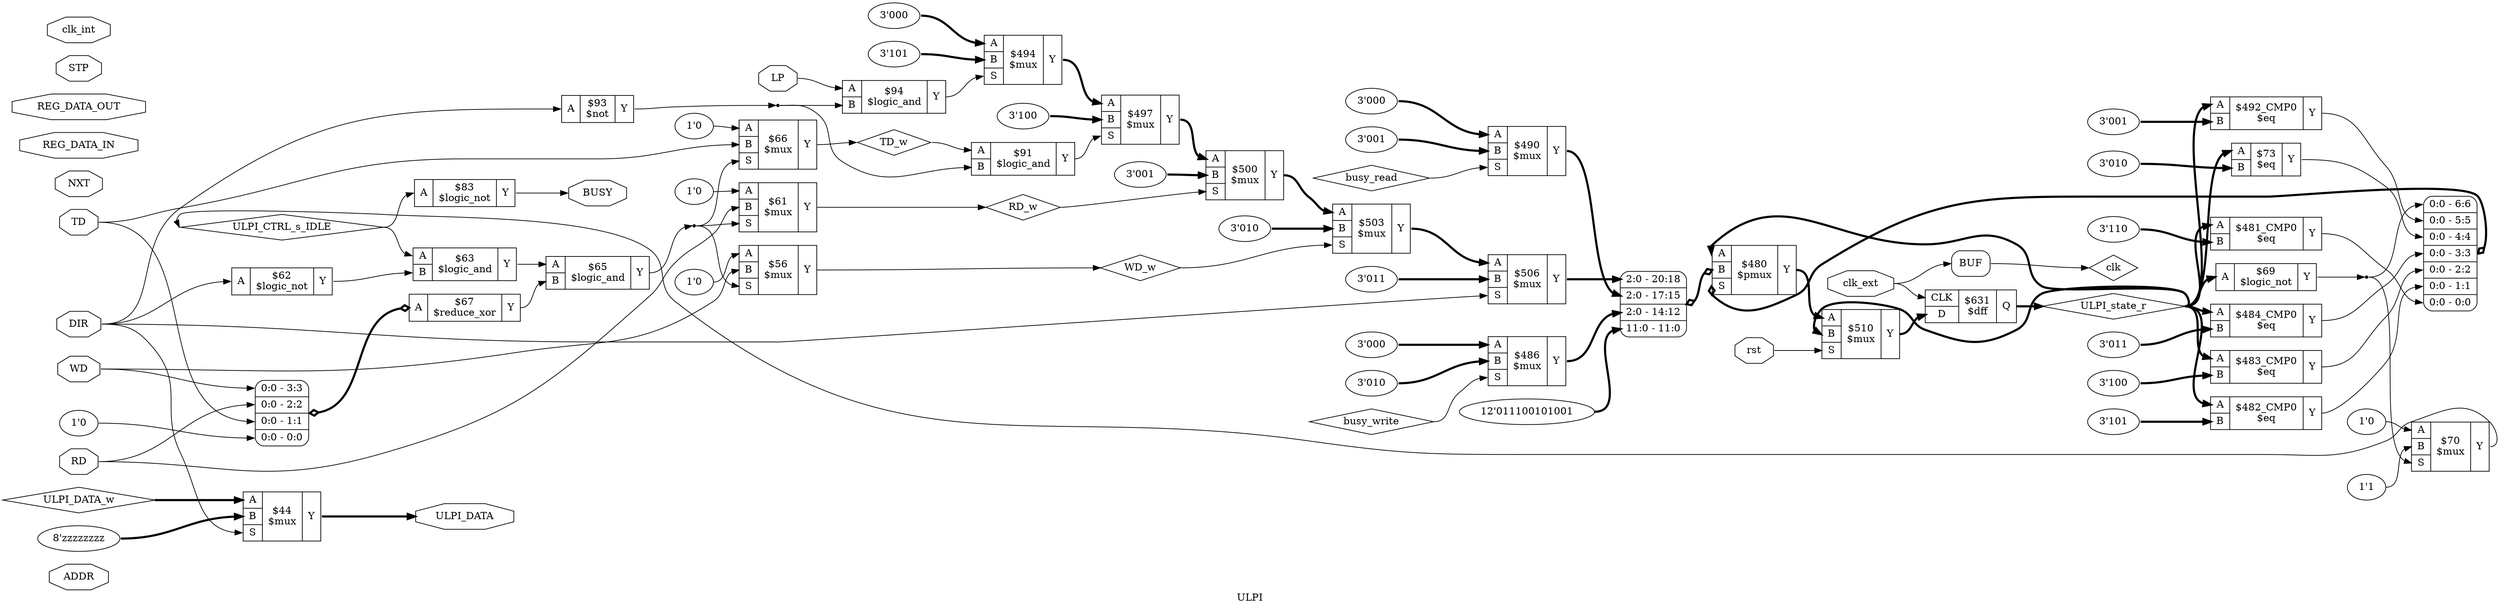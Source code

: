digraph "ULPI" {
label="ULPI";
rankdir="LR";
remincross=true;
n24 [ shape=octagon, label="ADDR", color="black", fontcolor="black" ];
n25 [ shape=octagon, label="BUSY", color="black", fontcolor="black" ];
n26 [ shape=octagon, label="DIR", color="black", fontcolor="black" ];
n27 [ shape=octagon, label="LP", color="black", fontcolor="black" ];
n28 [ shape=octagon, label="NXT", color="black", fontcolor="black" ];
n29 [ shape=octagon, label="RD", color="black", fontcolor="black" ];
n30 [ shape=diamond, label="RD_w", color="black", fontcolor="black" ];
n31 [ shape=octagon, label="REG_DATA_IN", color="black", fontcolor="black" ];
n32 [ shape=octagon, label="REG_DATA_OUT", color="black", fontcolor="black" ];
n33 [ shape=octagon, label="STP", color="black", fontcolor="black" ];
n34 [ shape=octagon, label="TD", color="black", fontcolor="black" ];
n35 [ shape=diamond, label="TD_w", color="black", fontcolor="black" ];
n36 [ shape=diamond, label="ULPI_CTRL_s_IDLE", color="black", fontcolor="black" ];
n37 [ shape=octagon, label="ULPI_DATA", color="black", fontcolor="black" ];
n38 [ shape=diamond, label="ULPI_DATA_w", color="black", fontcolor="black" ];
n39 [ shape=diamond, label="ULPI_state_r", color="black", fontcolor="black" ];
n40 [ shape=octagon, label="WD", color="black", fontcolor="black" ];
n41 [ shape=diamond, label="WD_w", color="black", fontcolor="black" ];
n42 [ shape=diamond, label="busy_read", color="black", fontcolor="black" ];
n43 [ shape=diamond, label="busy_write", color="black", fontcolor="black" ];
n44 [ shape=diamond, label="clk", color="black", fontcolor="black" ];
n45 [ shape=octagon, label="clk_ext", color="black", fontcolor="black" ];
n46 [ shape=octagon, label="clk_int", color="black", fontcolor="black" ];
n47 [ shape=octagon, label="rst", color="black", fontcolor="black" ];
c50 [ shape=record, label="{{<p48> A}|$69\n$logic_not|{<p49> Y}}" ];
v0 [ label="3'010" ];
c52 [ shape=record, label="{{<p48> A|<p51> B}|$73\n$eq|{<p49> Y}}" ];
c53 [ shape=record, label="{{<p48> A}|$93\n$not|{<p49> Y}}" ];
c54 [ shape=record, label="{{<p48> A|<p51> B}|$63\n$logic_and|{<p49> Y}}" ];
c55 [ shape=record, label="{{<p48> A|<p51> B}|$65\n$logic_and|{<p49> Y}}" ];
c56 [ shape=record, label="{{<p48> A|<p51> B}|$91\n$logic_and|{<p49> Y}}" ];
c57 [ shape=record, label="{{<p48> A|<p51> B}|$94\n$logic_and|{<p49> Y}}" ];
c58 [ shape=record, label="{{<p48> A}|$62\n$logic_not|{<p49> Y}}" ];
c59 [ shape=record, label="{{<p48> A}|$83\n$logic_not|{<p49> Y}}" ];
c63 [ shape=record, label="{{<p60> CLK|<p61> D}|$631\n$dff|{<p62> Q}}" ];
v2 [ label="12'011100101001" ];
c65 [ shape=record, label="{{<p48> A|<p51> B|<p64> S}|$480\n$pmux|{<p49> Y}}" ];
x1 [ shape=record, style=rounded, label="<s3> 2:0 - 20:18 |<s2> 2:0 - 17:15 |<s1> 2:0 - 14:12 |<s0> 11:0 - 11:0 " ];
x1:e -> c65:p51:w [arrowhead=odiamond, arrowtail=odiamond, dir=both, color="black", style="setlinewidth(3)", label=""];
x3 [ shape=record, style=rounded, label="<s6> 0:0 - 6:6 |<s5> 0:0 - 5:5 |<s4> 0:0 - 4:4 |<s3> 0:0 - 3:3 |<s2> 0:0 - 2:2 |<s1> 0:0 - 1:1 |<s0> 0:0 - 0:0 " ];
x3:e -> c65:p64:w [arrowhead=odiamond, arrowtail=odiamond, dir=both, color="black", style="setlinewidth(3)", label=""];
v4 [ label="3'110" ];
c66 [ shape=record, label="{{<p48> A|<p51> B}|$481_CMP0\n$eq|{<p49> Y}}" ];
v5 [ label="3'101" ];
c67 [ shape=record, label="{{<p48> A|<p51> B}|$482_CMP0\n$eq|{<p49> Y}}" ];
v6 [ label="3'100" ];
c68 [ shape=record, label="{{<p48> A|<p51> B}|$483_CMP0\n$eq|{<p49> Y}}" ];
v7 [ label="3'011" ];
c69 [ shape=record, label="{{<p48> A|<p51> B}|$484_CMP0\n$eq|{<p49> Y}}" ];
v8 [ label="3'000" ];
v9 [ label="3'010" ];
c70 [ shape=record, label="{{<p48> A|<p51> B|<p64> S}|$486\n$mux|{<p49> Y}}" ];
v10 [ label="3'000" ];
v11 [ label="3'001" ];
c71 [ shape=record, label="{{<p48> A|<p51> B|<p64> S}|$490\n$mux|{<p49> Y}}" ];
v12 [ label="3'001" ];
c72 [ shape=record, label="{{<p48> A|<p51> B}|$492_CMP0\n$eq|{<p49> Y}}" ];
v13 [ label="3'000" ];
v14 [ label="3'101" ];
c73 [ shape=record, label="{{<p48> A|<p51> B|<p64> S}|$494\n$mux|{<p49> Y}}" ];
v15 [ label="3'100" ];
c74 [ shape=record, label="{{<p48> A|<p51> B|<p64> S}|$497\n$mux|{<p49> Y}}" ];
v16 [ label="3'001" ];
c75 [ shape=record, label="{{<p48> A|<p51> B|<p64> S}|$500\n$mux|{<p49> Y}}" ];
v17 [ label="3'010" ];
c76 [ shape=record, label="{{<p48> A|<p51> B|<p64> S}|$503\n$mux|{<p49> Y}}" ];
v18 [ label="3'011" ];
c77 [ shape=record, label="{{<p48> A|<p51> B|<p64> S}|$506\n$mux|{<p49> Y}}" ];
c78 [ shape=record, label="{{<p48> A|<p51> B|<p64> S}|$510\n$mux|{<p49> Y}}" ];
v20 [ label="1'0" ];
c79 [ shape=record, label="{{<p48> A}|$67\n$reduce_xor|{<p49> Y}}" ];
x19 [ shape=record, style=rounded, label="<s3> 0:0 - 3:3 |<s2> 0:0 - 2:2 |<s1> 0:0 - 1:1 |<s0> 0:0 - 0:0 " ];
x19:e -> c79:p48:w [arrowhead=odiamond, arrowtail=odiamond, dir=both, color="black", style="setlinewidth(3)", label=""];
v21 [ label="1'0" ];
c80 [ shape=record, label="{{<p48> A|<p51> B|<p64> S}|$56\n$mux|{<p49> Y}}" ];
v22 [ label="1'0" ];
c81 [ shape=record, label="{{<p48> A|<p51> B|<p64> S}|$61\n$mux|{<p49> Y}}" ];
v23 [ label="1'0" ];
c82 [ shape=record, label="{{<p48> A|<p51> B|<p64> S}|$66\n$mux|{<p49> Y}}" ];
v24 [ label="1'0" ];
v25 [ label="1'1" ];
c83 [ shape=record, label="{{<p48> A|<p51> B|<p64> S}|$70\n$mux|{<p49> Y}}" ];
v26 [ label="8'zzzzzzzz" ];
c84 [ shape=record, label="{{<p48> A|<p51> B|<p64> S}|$44\n$mux|{<p49> Y}}" ];
x27 [shape=box, style=rounded, label="BUF"];
c78:p49:e -> c63:p61:w [color="black", style="setlinewidth(3)", label=""];
c54:p49:e -> c55:p48:w [color="black", label=""];
n11 [ shape=point ];
c55:p49:e -> n11:w [color="black", label=""];
n11:e -> c80:p64:w [color="black", label=""];
n11:e -> c81:p64:w [color="black", label=""];
n11:e -> c82:p64:w [color="black", label=""];
c56:p49:e -> c74:p64:w [color="black", label=""];
c57:p49:e -> c73:p64:w [color="black", label=""];
c58:p49:e -> c54:p51:w [color="black", label=""];
c79:p49:e -> c55:p51:w [color="black", label=""];
c65:p49:e -> c78:p48:w [color="black", style="setlinewidth(3)", label=""];
c70:p49:e -> x1:s1:w [color="black", style="setlinewidth(3)", label=""];
c71:p49:e -> x1:s2:w [color="black", style="setlinewidth(3)", label=""];
c73:p49:e -> c74:p48:w [color="black", style="setlinewidth(3)", label=""];
n2 [ shape=point ];
c50:p49:e -> n2:w [color="black", label=""];
n2:e -> c83:p64:w [color="black", label=""];
n2:e -> x3:s6:w [color="black", label=""];
c74:p49:e -> c75:p48:w [color="black", style="setlinewidth(3)", label=""];
c75:p49:e -> c76:p48:w [color="black", style="setlinewidth(3)", label=""];
c76:p49:e -> c77:p48:w [color="black", style="setlinewidth(3)", label=""];
c77:p49:e -> x1:s3:w [color="black", style="setlinewidth(3)", label=""];
c59:p49:e -> n25:w [color="black", label=""];
n26:e -> c53:p48:w [color="black", label=""];
n26:e -> c58:p48:w [color="black", label=""];
n26:e -> c77:p64:w [color="black", label=""];
n26:e -> c84:p64:w [color="black", label=""];
n27:e -> c57:p48:w [color="black", label=""];
n29:e -> c81:p51:w [color="black", label=""];
n29:e -> x19:s2:w [color="black", label=""];
c72:p49:e -> x3:s5:w [color="black", label=""];
c81:p49:e -> n30:w [color="black", label=""];
n30:e -> c75:p64:w [color="black", label=""];
n34:e -> c82:p51:w [color="black", label=""];
n34:e -> x19:s1:w [color="black", label=""];
c82:p49:e -> n35:w [color="black", label=""];
n35:e -> c56:p48:w [color="black", label=""];
c83:p49:e -> n36:w [color="black", label=""];
n36:e -> c54:p48:w [color="black", label=""];
n36:e -> c59:p48:w [color="black", label=""];
c84:p49:e -> n37:w [color="black", style="setlinewidth(3)", label=""];
n38:e -> c84:p48:w [color="black", style="setlinewidth(3)", label=""];
c63:p62:e -> n39:w [color="black", style="setlinewidth(3)", label=""];
n39:e -> c50:p48:w [color="black", style="setlinewidth(3)", label=""];
n39:e -> c52:p48:w [color="black", style="setlinewidth(3)", label=""];
n39:e -> c65:p48:w [color="black", style="setlinewidth(3)", label=""];
n39:e -> c66:p48:w [color="black", style="setlinewidth(3)", label=""];
n39:e -> c67:p48:w [color="black", style="setlinewidth(3)", label=""];
n39:e -> c68:p48:w [color="black", style="setlinewidth(3)", label=""];
n39:e -> c69:p48:w [color="black", style="setlinewidth(3)", label=""];
n39:e -> c72:p48:w [color="black", style="setlinewidth(3)", label=""];
n39:e -> c78:p51:w [color="black", style="setlinewidth(3)", label=""];
c52:p49:e -> x3:s4:w [color="black", label=""];
n40:e -> c80:p51:w [color="black", label=""];
n40:e -> x19:s3:w [color="black", label=""];
c80:p49:e -> n41:w [color="black", label=""];
n41:e -> c76:p64:w [color="black", label=""];
n42:e -> c71:p64:w [color="black", label=""];
n43:e -> c70:p64:w [color="black", label=""];
x27:e:e -> n44:w [color="black", label=""];
n45:e -> c63:p60:w [color="black", label=""];
n45:e -> x27:w:w [color="black", label=""];
n47:e -> c78:p64:w [color="black", label=""];
c69:p49:e -> x3:s3:w [color="black", label=""];
c68:p49:e -> x3:s2:w [color="black", label=""];
c67:p49:e -> x3:s1:w [color="black", label=""];
c66:p49:e -> x3:s0:w [color="black", label=""];
n9 [ shape=point ];
c53:p49:e -> n9:w [color="black", label=""];
n9:e -> c56:p51:w [color="black", label=""];
n9:e -> c57:p51:w [color="black", label=""];
v0:e -> c52:p51:w [color="black", style="setlinewidth(3)", label=""];
v10:e -> c71:p48:w [color="black", style="setlinewidth(3)", label=""];
v11:e -> c71:p51:w [color="black", style="setlinewidth(3)", label=""];
v12:e -> c72:p51:w [color="black", style="setlinewidth(3)", label=""];
v13:e -> c73:p48:w [color="black", style="setlinewidth(3)", label=""];
v14:e -> c73:p51:w [color="black", style="setlinewidth(3)", label=""];
v15:e -> c74:p51:w [color="black", style="setlinewidth(3)", label=""];
v16:e -> c75:p51:w [color="black", style="setlinewidth(3)", label=""];
v17:e -> c76:p51:w [color="black", style="setlinewidth(3)", label=""];
v18:e -> c77:p51:w [color="black", style="setlinewidth(3)", label=""];
v2:e -> x1:s0:w [color="black", style="setlinewidth(3)", label=""];
v20:e -> x19:s0:w [color="black", label=""];
v21:e -> c80:p48:w [color="black", label=""];
v22:e -> c81:p48:w [color="black", label=""];
v23:e -> c82:p48:w [color="black", label=""];
v24:e -> c83:p48:w [color="black", label=""];
v25:e -> c83:p51:w [color="black", label=""];
v26:e -> c84:p51:w [color="black", style="setlinewidth(3)", label=""];
v4:e -> c66:p51:w [color="black", style="setlinewidth(3)", label=""];
v5:e -> c67:p51:w [color="black", style="setlinewidth(3)", label=""];
v6:e -> c68:p51:w [color="black", style="setlinewidth(3)", label=""];
v7:e -> c69:p51:w [color="black", style="setlinewidth(3)", label=""];
v8:e -> c70:p48:w [color="black", style="setlinewidth(3)", label=""];
v9:e -> c70:p51:w [color="black", style="setlinewidth(3)", label=""];
}
